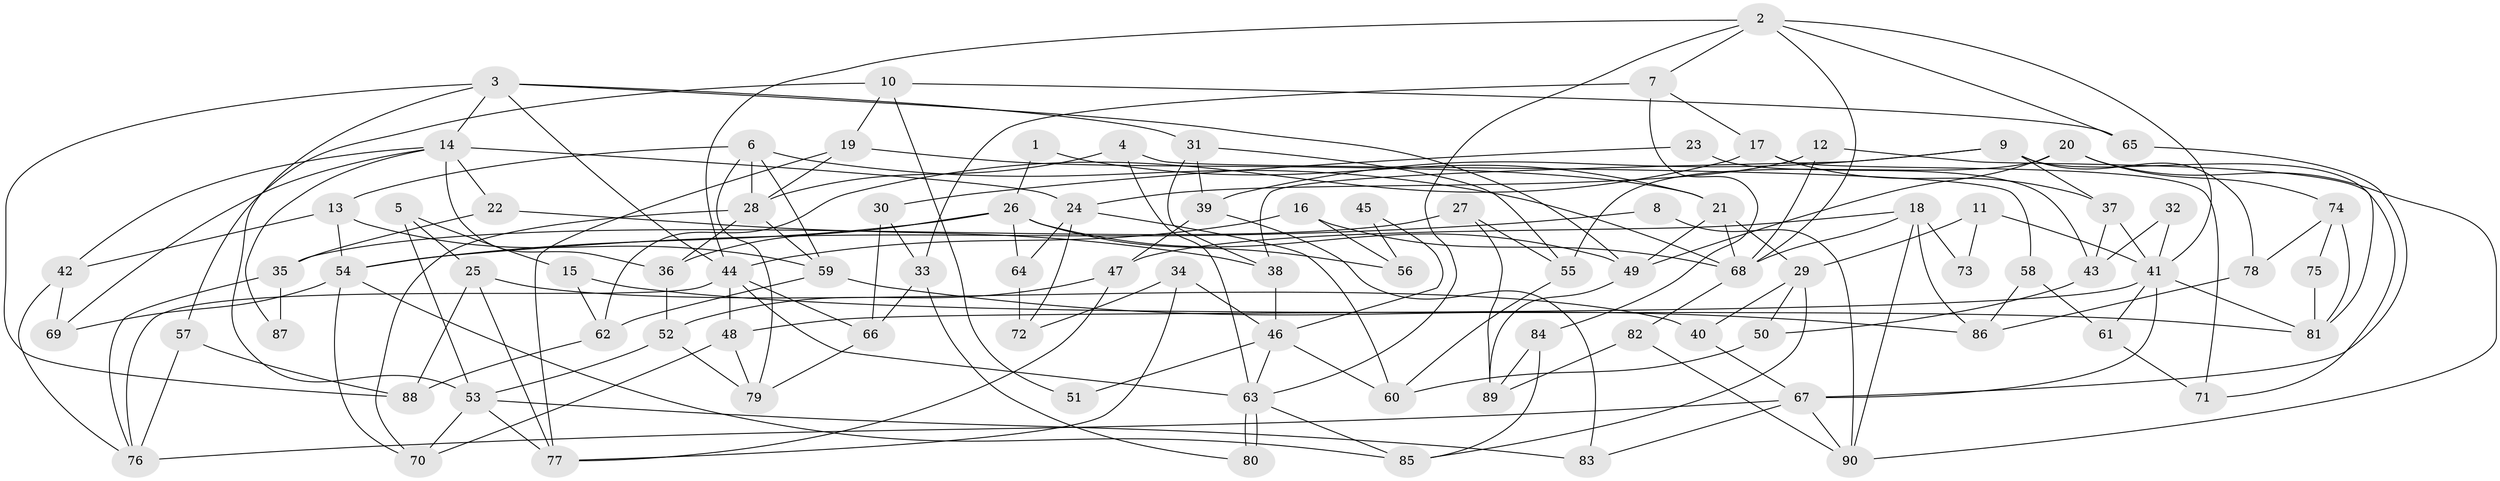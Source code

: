 // coarse degree distribution, {10: 0.03571428571428571, 9: 0.03571428571428571, 8: 0.07142857142857142, 7: 0.07142857142857142, 6: 0.08928571428571429, 4: 0.23214285714285715, 2: 0.14285714285714285, 5: 0.10714285714285714, 3: 0.21428571428571427}
// Generated by graph-tools (version 1.1) at 2025/51/03/04/25 22:51:12]
// undirected, 90 vertices, 180 edges
graph export_dot {
  node [color=gray90,style=filled];
  1;
  2;
  3;
  4;
  5;
  6;
  7;
  8;
  9;
  10;
  11;
  12;
  13;
  14;
  15;
  16;
  17;
  18;
  19;
  20;
  21;
  22;
  23;
  24;
  25;
  26;
  27;
  28;
  29;
  30;
  31;
  32;
  33;
  34;
  35;
  36;
  37;
  38;
  39;
  40;
  41;
  42;
  43;
  44;
  45;
  46;
  47;
  48;
  49;
  50;
  51;
  52;
  53;
  54;
  55;
  56;
  57;
  58;
  59;
  60;
  61;
  62;
  63;
  64;
  65;
  66;
  67;
  68;
  69;
  70;
  71;
  72;
  73;
  74;
  75;
  76;
  77;
  78;
  79;
  80;
  81;
  82;
  83;
  84;
  85;
  86;
  87;
  88;
  89;
  90;
  1 -- 21;
  1 -- 26;
  2 -- 41;
  2 -- 68;
  2 -- 7;
  2 -- 44;
  2 -- 63;
  2 -- 65;
  3 -- 44;
  3 -- 49;
  3 -- 14;
  3 -- 31;
  3 -- 53;
  3 -- 88;
  4 -- 63;
  4 -- 28;
  4 -- 58;
  5 -- 53;
  5 -- 25;
  5 -- 15;
  6 -- 28;
  6 -- 59;
  6 -- 13;
  6 -- 68;
  6 -- 79;
  7 -- 17;
  7 -- 33;
  7 -- 84;
  8 -- 54;
  8 -- 90;
  9 -- 39;
  9 -- 81;
  9 -- 37;
  9 -- 38;
  9 -- 78;
  10 -- 65;
  10 -- 19;
  10 -- 51;
  10 -- 57;
  11 -- 41;
  11 -- 29;
  11 -- 73;
  12 -- 24;
  12 -- 68;
  12 -- 71;
  13 -- 59;
  13 -- 42;
  13 -- 54;
  14 -- 42;
  14 -- 22;
  14 -- 24;
  14 -- 36;
  14 -- 69;
  14 -- 87;
  15 -- 81;
  15 -- 62;
  16 -- 68;
  16 -- 44;
  16 -- 56;
  17 -- 62;
  17 -- 37;
  17 -- 71;
  18 -- 86;
  18 -- 47;
  18 -- 68;
  18 -- 73;
  18 -- 90;
  19 -- 21;
  19 -- 28;
  19 -- 77;
  20 -- 90;
  20 -- 55;
  20 -- 49;
  20 -- 74;
  21 -- 68;
  21 -- 49;
  21 -- 29;
  22 -- 38;
  22 -- 35;
  23 -- 30;
  23 -- 43;
  24 -- 64;
  24 -- 60;
  24 -- 72;
  25 -- 40;
  25 -- 77;
  25 -- 88;
  26 -- 36;
  26 -- 54;
  26 -- 49;
  26 -- 56;
  26 -- 64;
  27 -- 35;
  27 -- 89;
  27 -- 55;
  28 -- 36;
  28 -- 70;
  28 -- 59;
  29 -- 85;
  29 -- 40;
  29 -- 50;
  30 -- 66;
  30 -- 33;
  31 -- 55;
  31 -- 38;
  31 -- 39;
  32 -- 41;
  32 -- 43;
  33 -- 66;
  33 -- 80;
  34 -- 77;
  34 -- 46;
  34 -- 72;
  35 -- 76;
  35 -- 87;
  36 -- 52;
  37 -- 41;
  37 -- 43;
  38 -- 46;
  39 -- 83;
  39 -- 47;
  40 -- 67;
  41 -- 67;
  41 -- 48;
  41 -- 61;
  41 -- 81;
  42 -- 76;
  42 -- 69;
  43 -- 50;
  44 -- 63;
  44 -- 48;
  44 -- 66;
  44 -- 76;
  45 -- 46;
  45 -- 56;
  46 -- 63;
  46 -- 51;
  46 -- 60;
  47 -- 77;
  47 -- 52;
  48 -- 79;
  48 -- 70;
  49 -- 89;
  50 -- 60;
  52 -- 53;
  52 -- 79;
  53 -- 70;
  53 -- 77;
  53 -- 83;
  54 -- 69;
  54 -- 70;
  54 -- 85;
  55 -- 60;
  57 -- 88;
  57 -- 76;
  58 -- 61;
  58 -- 86;
  59 -- 62;
  59 -- 86;
  61 -- 71;
  62 -- 88;
  63 -- 80;
  63 -- 80;
  63 -- 85;
  64 -- 72;
  65 -- 67;
  66 -- 79;
  67 -- 90;
  67 -- 76;
  67 -- 83;
  68 -- 82;
  74 -- 78;
  74 -- 75;
  74 -- 81;
  75 -- 81;
  78 -- 86;
  82 -- 89;
  82 -- 90;
  84 -- 85;
  84 -- 89;
}
